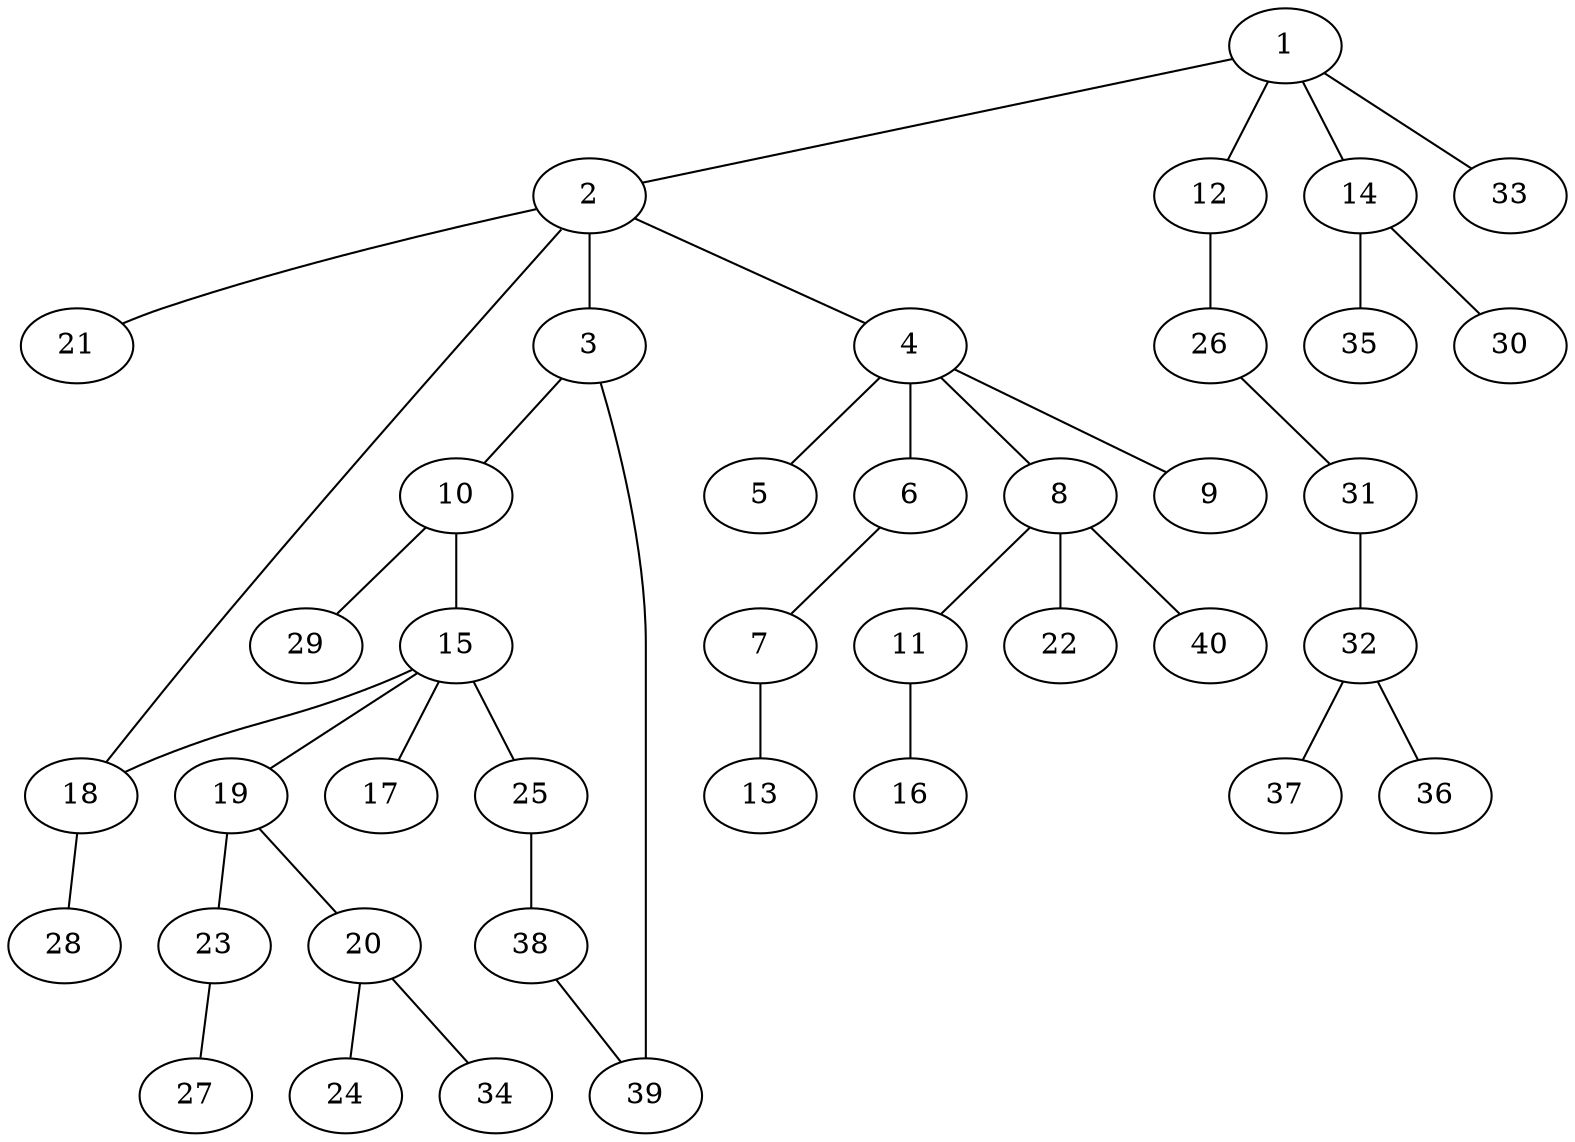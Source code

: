 graph graphname {1--2
1--12
1--14
1--33
2--3
2--4
2--18
2--21
3--10
3--39
4--5
4--6
4--8
4--9
6--7
7--13
8--11
8--22
8--40
10--15
10--29
11--16
12--26
14--30
14--35
15--17
15--18
15--19
15--25
18--28
19--20
19--23
20--24
20--34
23--27
25--38
26--31
31--32
32--36
32--37
38--39
}